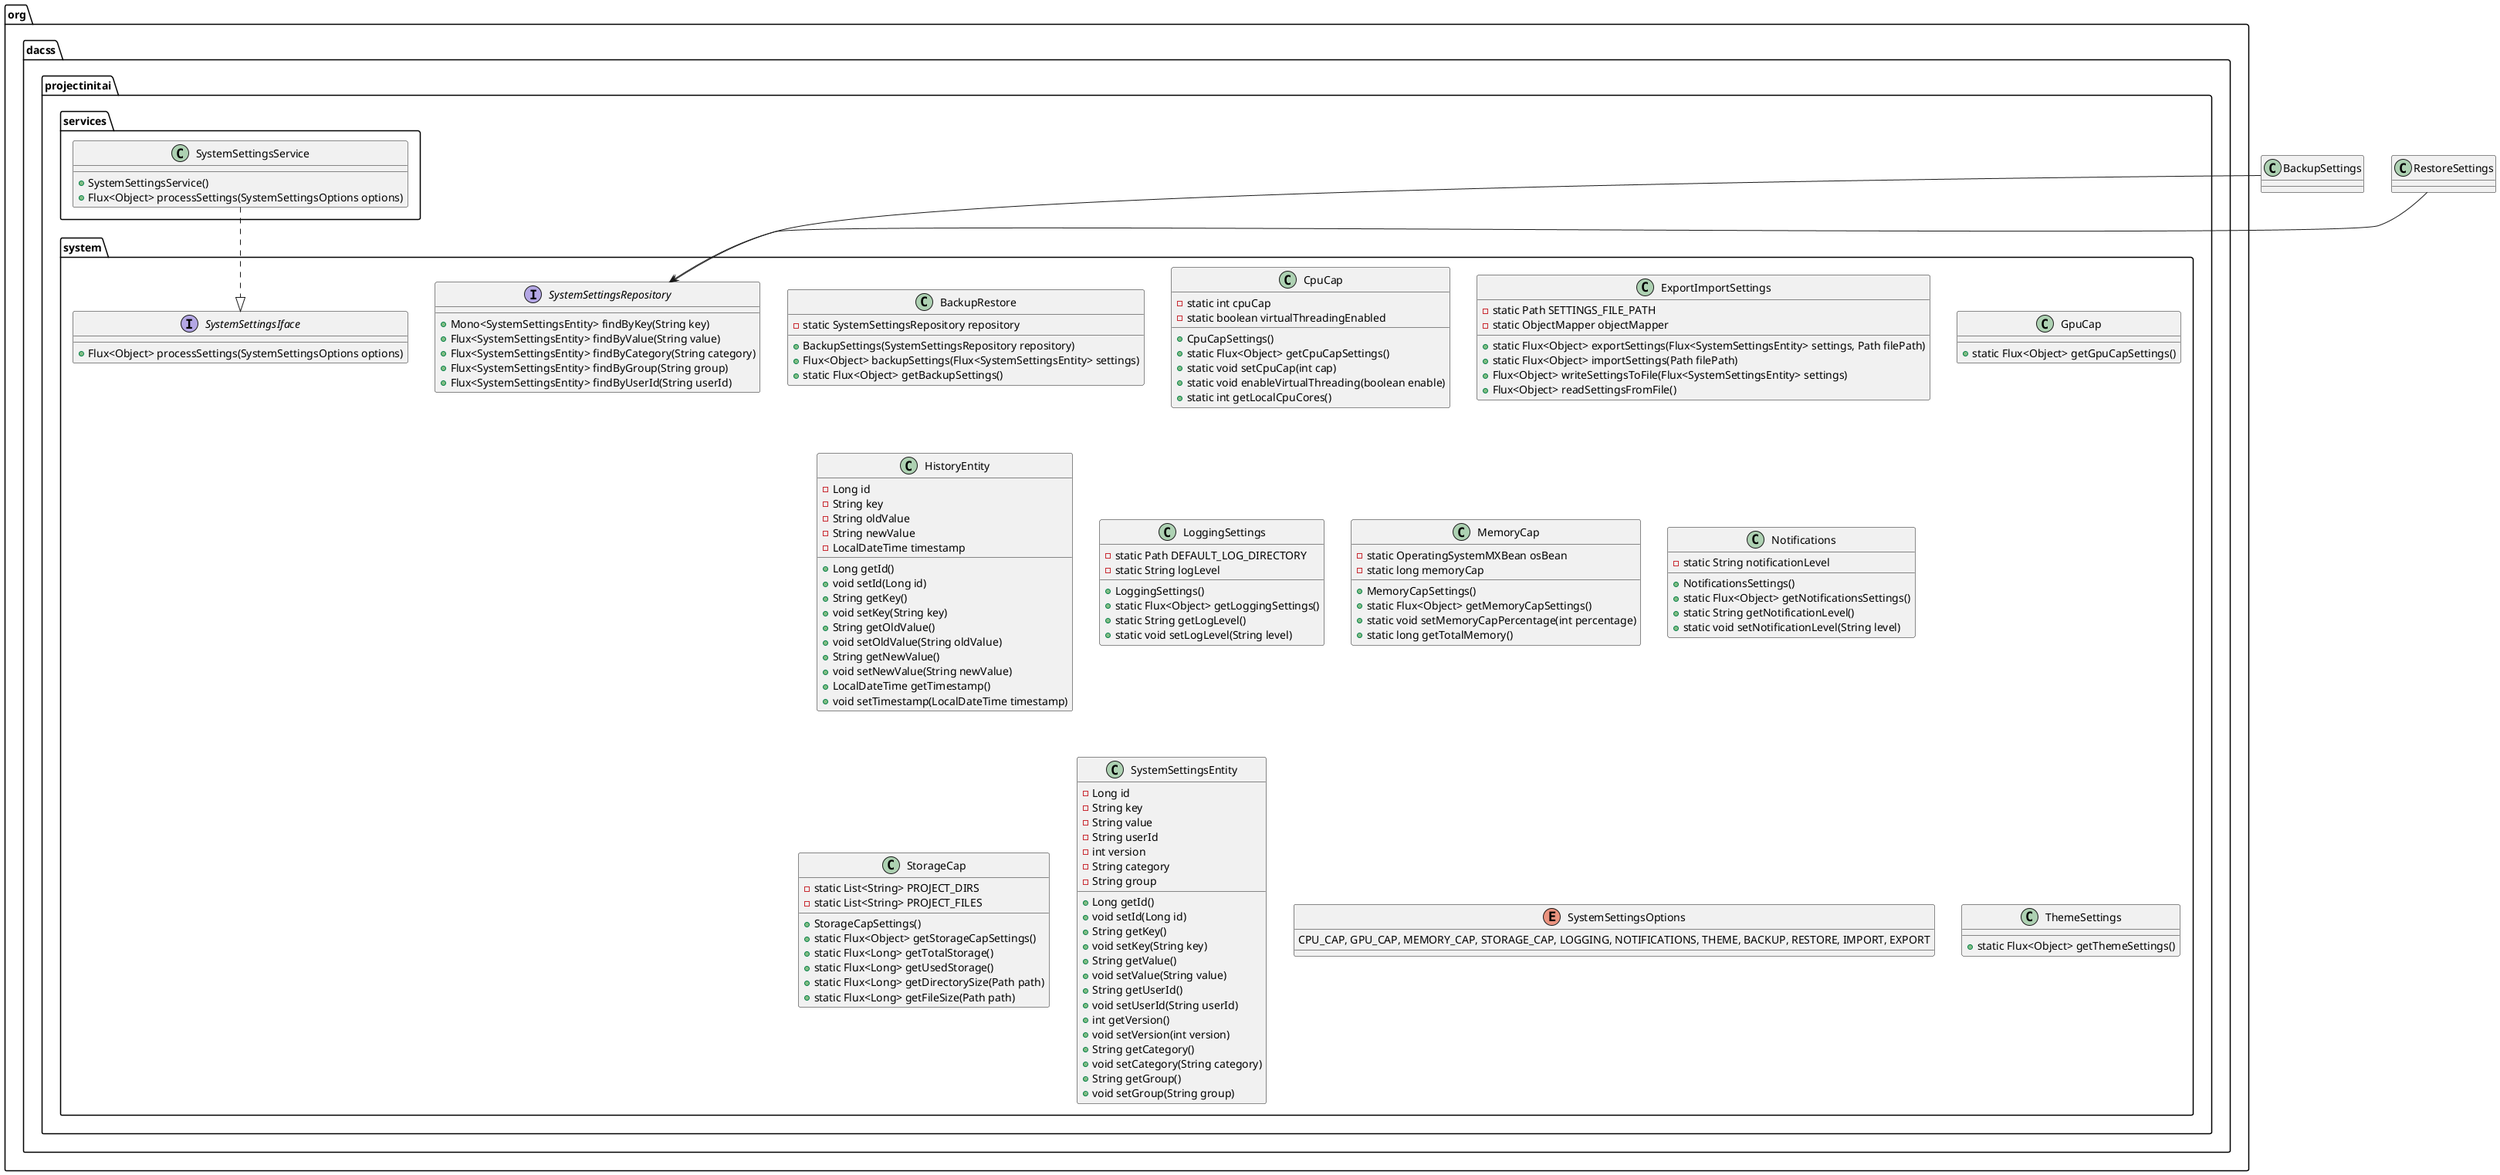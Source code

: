 @startuml

package org.dacss.projectinitai.system {
    class BackupRestore {
        - static SystemSettingsRepository repository
        + BackupSettings(SystemSettingsRepository repository)
        + Flux<Object> backupSettings(Flux<SystemSettingsEntity> settings)
        + static Flux<Object> getBackupSettings()
    }

    class CpuCap {
        - static int cpuCap
        - static boolean virtualThreadingEnabled
        + CpuCapSettings()
        + static Flux<Object> getCpuCapSettings()
        + static void setCpuCap(int cap)
        + static void enableVirtualThreading(boolean enable)
        + static int getLocalCpuCores()
    }

    class ExportImportSettings {
        - static Path SETTINGS_FILE_PATH
        - static ObjectMapper objectMapper
        + static Flux<Object> exportSettings(Flux<SystemSettingsEntity> settings, Path filePath)
        + static Flux<Object> importSettings(Path filePath)
        + Flux<Object> writeSettingsToFile(Flux<SystemSettingsEntity> settings)
        + Flux<Object> readSettingsFromFile()
    }

    class GpuCap {
        + static Flux<Object> getGpuCapSettings()
    }

    class HistoryEntity {
        - Long id
        - String key
        - String oldValue
        - String newValue
        - LocalDateTime timestamp
        + Long getId()
        + void setId(Long id)
        + String getKey()
        + void setKey(String key)
        + String getOldValue()
        + void setOldValue(String oldValue)
        + String getNewValue()
        + void setNewValue(String newValue)
        + LocalDateTime getTimestamp()
        + void setTimestamp(LocalDateTime timestamp)
    }

    class LoggingSettings {
        - static Path DEFAULT_LOG_DIRECTORY
        - static String logLevel
        + LoggingSettings()
        + static Flux<Object> getLoggingSettings()
        + static String getLogLevel()
        + static void setLogLevel(String level)
    }

    class MemoryCap {
        - static OperatingSystemMXBean osBean
        - static long memoryCap
        + MemoryCapSettings()
        + static Flux<Object> getMemoryCapSettings()
        + static void setMemoryCapPercentage(int percentage)
        + static long getTotalMemory()
    }

    class Notifications {
        - static String notificationLevel
        + NotificationsSettings()
        + static Flux<Object> getNotificationsSettings()
        + static String getNotificationLevel()
        + static void setNotificationLevel(String level)
    }

    class StorageCap {
        - static List<String> PROJECT_DIRS
        - static List<String> PROJECT_FILES
        + StorageCapSettings()
        + static Flux<Object> getStorageCapSettings()
        + static Flux<Long> getTotalStorage()
        + static Flux<Long> getUsedStorage()
        + static Flux<Long> getDirectorySize(Path path)
        + static Flux<Long> getFileSize(Path path)
    }

    class SystemSettingsEntity {
        - Long id
        - String key
        - String value
        - String userId
        - int version
        - String category
        - String group
        + Long getId()
        + void setId(Long id)
        + String getKey()
        + void setKey(String key)
        + String getValue()
        + void setValue(String value)
        + String getUserId()
        + void setUserId(String userId)
        + int getVersion()
        + void setVersion(int version)
        + String getCategory()
        + void setCategory(String category)
        + String getGroup()
        + void setGroup(String group)
    }

    interface SystemSettingsIface {
        + Flux<Object> processSettings(SystemSettingsOptions options)
    }

    enum SystemSettingsOptions {
        CPU_CAP, GPU_CAP, MEMORY_CAP, STORAGE_CAP, LOGGING, NOTIFICATIONS, THEME, BACKUP, RESTORE, IMPORT, EXPORT
    }

    interface SystemSettingsRepository {
        + Mono<SystemSettingsEntity> findByKey(String key)
        + Flux<SystemSettingsEntity> findByValue(String value)
        + Flux<SystemSettingsEntity> findByCategory(String category)
        + Flux<SystemSettingsEntity> findByGroup(String group)
        + Flux<SystemSettingsEntity> findByUserId(String userId)
    }

    class ThemeSettings {
        + static Flux<Object> getThemeSettings()
    }
}

package org.dacss.projectinitai.services {
    class SystemSettingsService {
        + SystemSettingsService()
        + Flux<Object> processSettings(SystemSettingsOptions options)
    }
}

SystemSettingsService ..|> SystemSettingsIface
BackupSettings --> SystemSettingsRepository
RestoreSettings --> SystemSettingsRepository

@enduml
